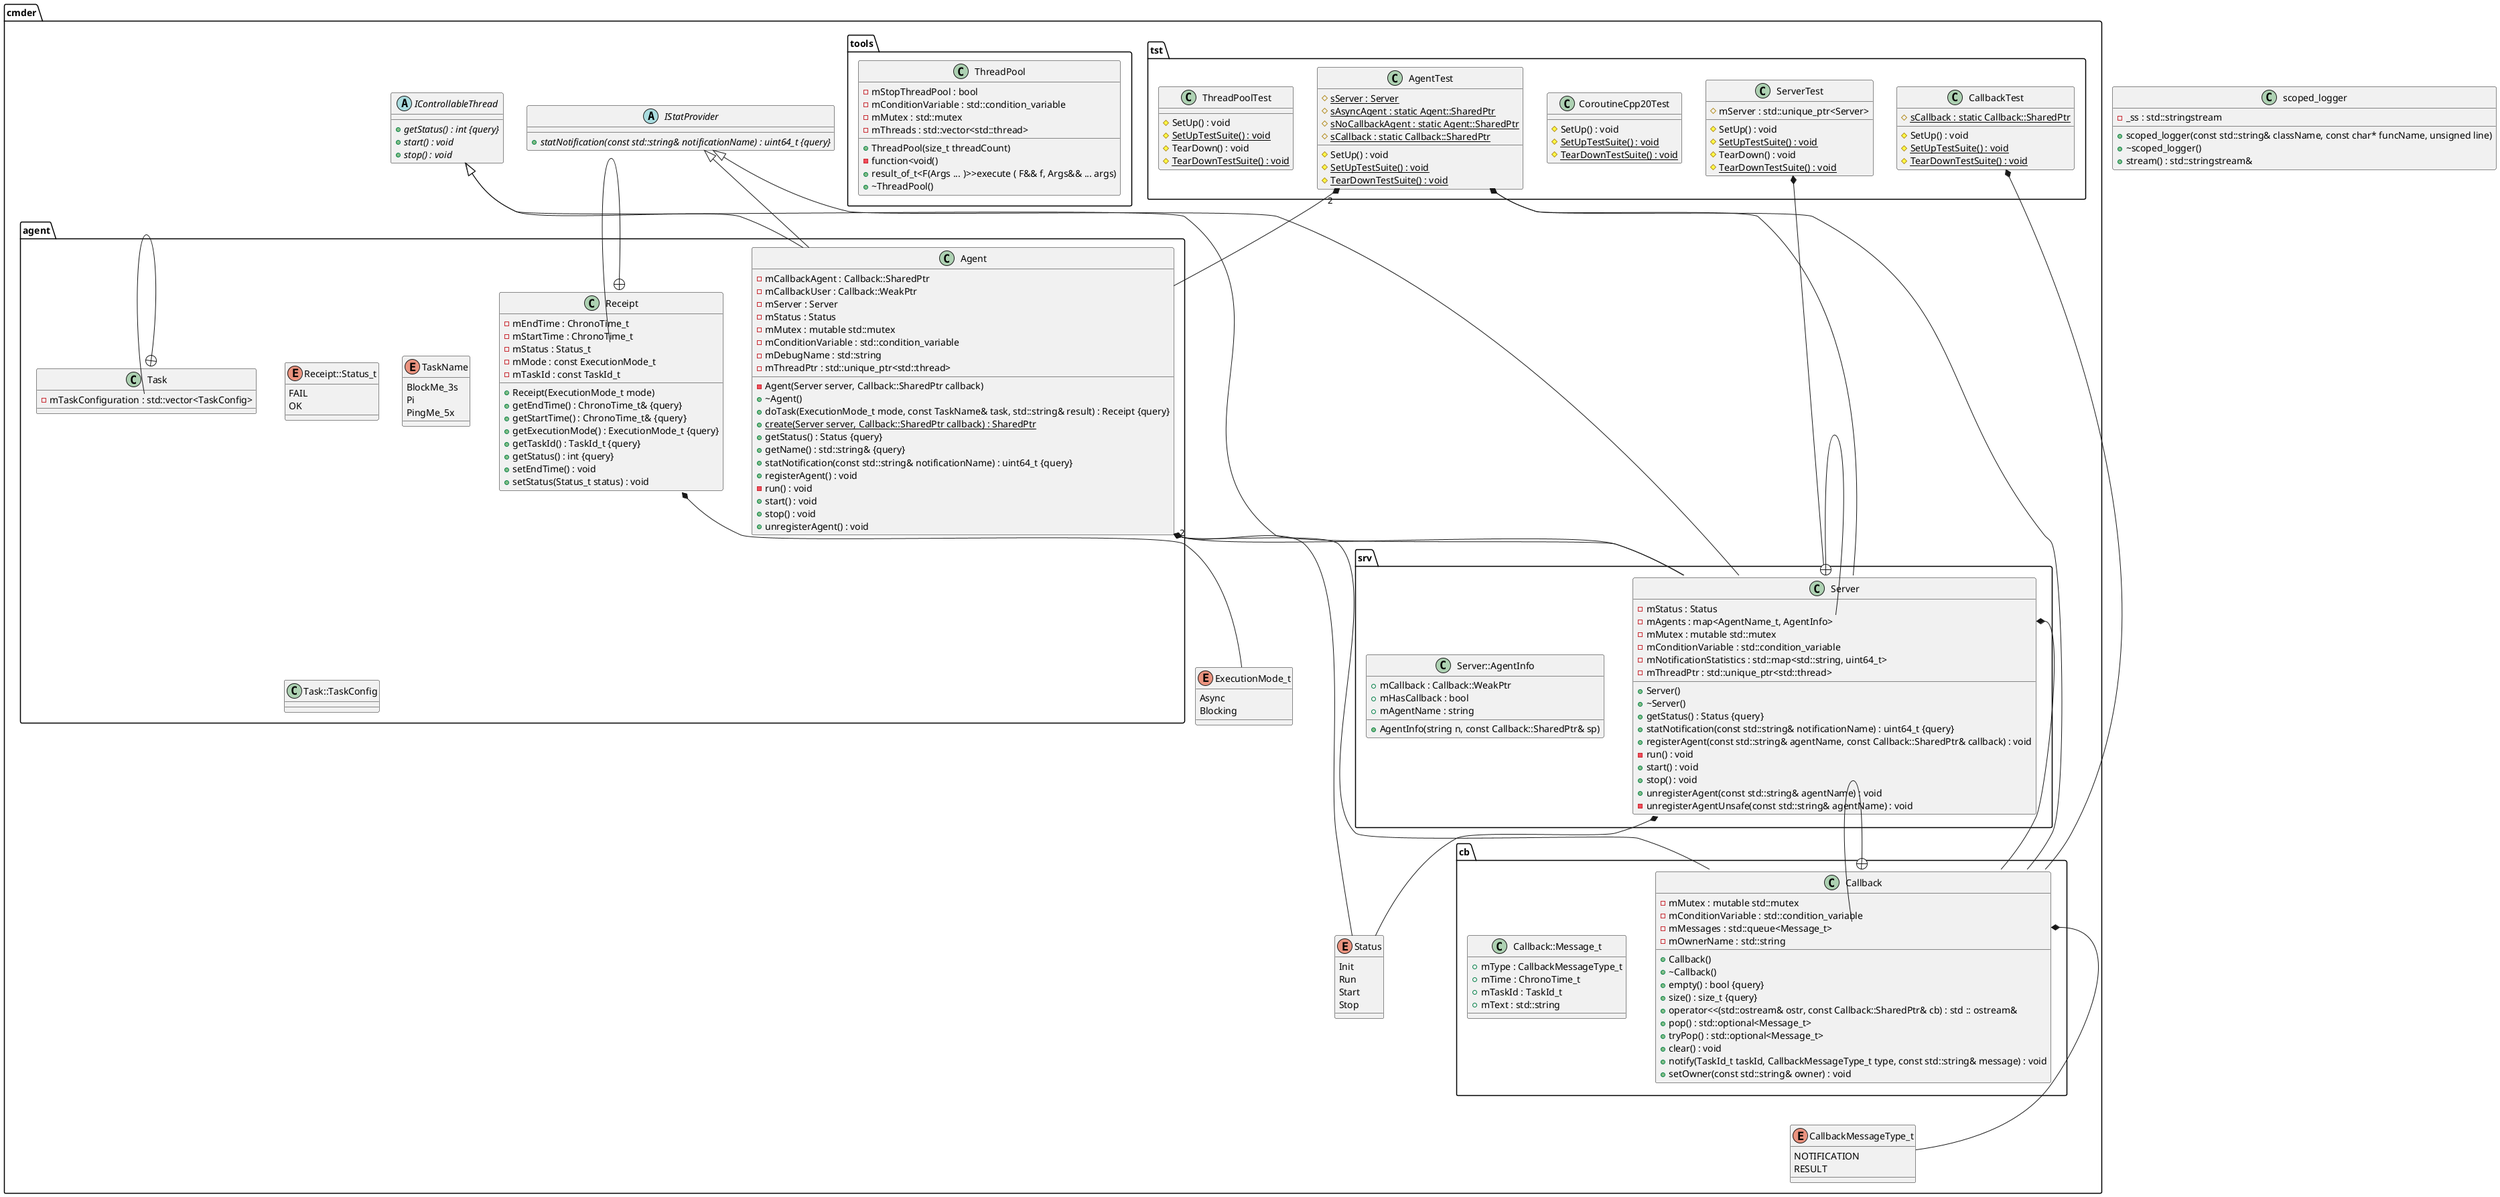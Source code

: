@startuml





/' Objects '/

class scoped_logger {
	+scoped_logger(const std::string& className, const char* funcName, unsigned line)
	+~scoped_logger()
	-_ss : std::stringstream
	+stream() : std::stringstream&
}


namespace cmder {
	abstract class IControllableThread {
		+{abstract} getStatus() : int {query}
		+{abstract} start() : void
		+{abstract} stop() : void
	}

	abstract class IStatProvider {
		+{abstract} statNotification(const std::string& notificationName) : uint64_t {query}
	}

	enum CallbackMessageType_t {
		NOTIFICATION
		RESULT
	}

	enum ExecutionMode_t {
		Async
		Blocking
	}

	enum Status {
		Init
		Run
		Start
		Stop
	}

	namespace tst {
		class AgentTest {
			#{static} sServer : Server
			#{static} sAsyncAgent : static Agent::SharedPtr
			#{static} sNoCallbackAgent : static Agent::SharedPtr
			#{static} sCallback : static Callback::SharedPtr
			#SetUp() : void
			#{static} SetUpTestSuite() : void
			#{static} TearDownTestSuite() : void
		}

		class CallbackTest {
			#{static} sCallback : static Callback::SharedPtr
			#SetUp() : void
			#{static} SetUpTestSuite() : void
			#{static} TearDownTestSuite() : void
		}

		class CoroutineCpp20Test {
			#SetUp() : void
			#{static} SetUpTestSuite() : void
			#{static} TearDownTestSuite() : void
		}

		class ServerTest {
			#mServer : std::unique_ptr<Server>
			#SetUp() : void
			#{static} SetUpTestSuite() : void
			#TearDown() : void
			#{static} TearDownTestSuite() : void
		}

		class ThreadPoolTest {
			#SetUp() : void
			#{static} SetUpTestSuite() : void
			#TearDown() : void
			#{static} TearDownTestSuite() : void
		}
	}

	namespace tools {
		class ThreadPool {
			+ThreadPool(size_t threadCount)
			-function<void()
			+result_of_t<F(Args ... )>>execute ( F&& f, Args&& ... args)
			+~ThreadPool()
			-mStopThreadPool : bool
			-mConditionVariable : std::condition_variable
			-mMutex : std::mutex
			-mThreads : std::vector<std::thread>
		}
	}

	namespace srv {
		class Server {
			+Server()
			+~Server()
			+getStatus() : Status {query}
			-mStatus : Status
			-mAgents : map<AgentName_t, AgentInfo>
			-mMutex : mutable std::mutex
			-mConditionVariable : std::condition_variable
			-mNotificationStatistics : std::map<std::string, uint64_t>
			-mThreadPtr : std::unique_ptr<std::thread>
			+statNotification(const std::string& notificationName) : uint64_t {query}
			+registerAgent(const std::string& agentName, const Callback::SharedPtr& callback) : void
			-run() : void
			+start() : void
			+stop() : void
			+unregisterAgent(const std::string& agentName) : void
			-unregisterAgentUnsafe(const std::string& agentName) : void
		}

		class Server::AgentInfo {
			+AgentInfo(string n, const Callback::SharedPtr& sp)
			+mCallback : Callback::WeakPtr
			+mHasCallback : bool
			+mAgentName : string
		}
	}

	namespace cb {
		class Callback {
			+Callback()
			+~Callback()
			+empty() : bool {query}
			-mMutex : mutable std::mutex
			+size() : size_t {query}
			+operator<<(std::ostream& ostr, const Callback::SharedPtr& cb) : std :: ostream&
			-mConditionVariable : std::condition_variable
			+pop() : std::optional<Message_t>
			+tryPop() : std::optional<Message_t>
			-mMessages : std::queue<Message_t>
			-mOwnerName : std::string
			+clear() : void
			+notify(TaskId_t taskId, CallbackMessageType_t type, const std::string& message) : void
			+setOwner(const std::string& owner) : void
		}

		class Callback::Message_t {
			+mType : CallbackMessageType_t
			+mTime : ChronoTime_t
			+mTaskId : TaskId_t
			+mText : std::string
		}
	}

	namespace agent {
		class Agent {
			-Agent(Server server, Callback::SharedPtr callback)
			+~Agent()
			-mCallbackAgent : Callback::SharedPtr
			-mCallbackUser : Callback::WeakPtr
			+doTask(ExecutionMode_t mode, const TaskName& task, std::string& result) : Receipt {query}
			-mServer : Server
			+{static} create(Server server, Callback::SharedPtr callback) : SharedPtr
			+getStatus() : Status {query}
			-mStatus : Status
			-mMutex : mutable std::mutex
			-mConditionVariable : std::condition_variable
			-mDebugName : std::string
			+getName() : std::string& {query}
			-mThreadPtr : std::unique_ptr<std::thread>
			+statNotification(const std::string& notificationName) : uint64_t {query}
			+registerAgent() : void
			-run() : void
			+start() : void
			+stop() : void
			+unregisterAgent() : void
		}

		class Receipt {
			+Receipt(ExecutionMode_t mode)
			-mEndTime : ChronoTime_t
			-mStartTime : ChronoTime_t
			+getEndTime() : ChronoTime_t& {query}
			+getStartTime() : ChronoTime_t& {query}
			+getExecutionMode() : ExecutionMode_t {query}
			-mStatus : Status_t
			+getTaskId() : TaskId_t {query}
			-mMode : const ExecutionMode_t
			-mTaskId : const TaskId_t
			+getStatus() : int {query}
			+setEndTime() : void
			+setStatus(Status_t status) : void
		}

		class Task {
			-mTaskConfiguration : std::vector<TaskConfig>
		}

		enum Receipt::Status_t {
			FAIL
			OK
		}

		enum TaskName {
			BlockMe_3s
			Pi
			PingMe_5x
		}

		class Task::TaskConfig {
		}
	}
}





/' Inheritance relationships '/

cmder.IControllableThread <|-- cmder.agent.Agent


cmder.IControllableThread <|-- cmder.srv.Server


cmder.IStatProvider <|-- cmder.agent.Agent


cmder.IStatProvider <|-- cmder.srv.Server





/' Aggregation relationships '/

cmder.agent.Agent "2" *-- cmder.cb.Callback


cmder.agent.Agent *-- cmder.srv.Server


cmder.agent.Agent *-- cmder.Status


cmder.tst.AgentTest "2" *-- cmder.agent.Agent


cmder.tst.AgentTest *-- cmder.cb.Callback


cmder.tst.AgentTest *-- cmder.srv.Server


cmder.cb.Callback::Message_t *-- cmder.CallbackMessageType_t


cmder.tst.CallbackTest *-- cmder.cb.Callback


cmder.agent.Receipt *-- cmder.ExecutionMode_t


cmder.srv.Server *-- cmder.Status


cmder.srv.Server::AgentInfo *-- cmder.cb.Callback


cmder.tst.ServerTest *-- cmder.srv.Server






/' Nested objects '/

cmder.cb.Callback +-- cmder.cb.Callback::Message_t


cmder.agent.Receipt +-- cmder.agent.Receipt::Status_t


cmder.srv.Server +-- cmder.srv.Server::AgentInfo


cmder.agent.Task +-- cmder.agent.Task::TaskConfig




@enduml
